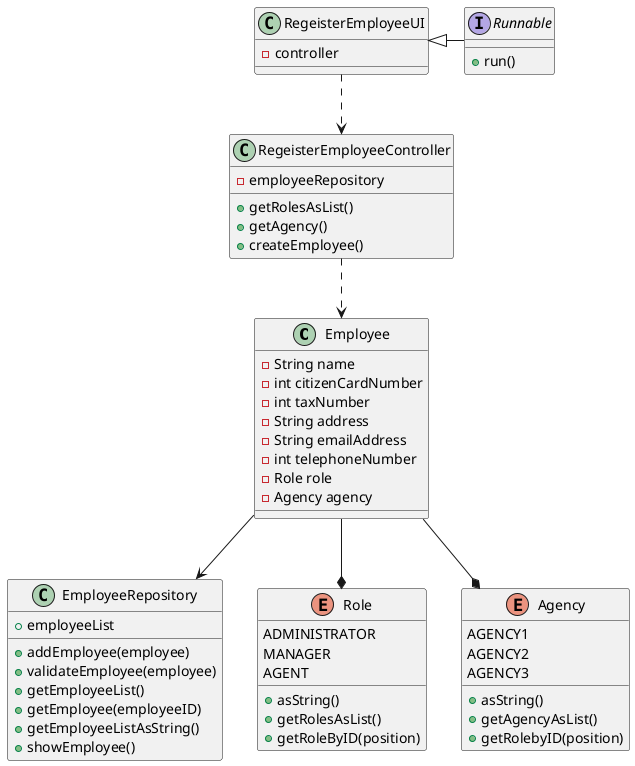 @startuml

class Employee {

    - String name
    - int citizenCardNumber
    - int taxNumber
    - String address
    - String emailAddress
    - int telephoneNumber
    - Role role
    - Agency agency


}

class RegeisterEmployeeUI {

    - controller


}

class RegeisterEmployeeController {

    - employeeRepository
    + getRolesAsList()
    + getAgency()
    + createEmployee()
}

class EmployeeRepository {

    + employeeList
    + addEmployee(employee)
    + validateEmployee(employee)
    + getEmployeeList()
    + getEmployee(employeeID)
    + getEmployeeListAsString()
    + showEmployee()
}

Enum Role {

    ADMINISTRATOR
    MANAGER
    AGENT
    + asString()
    + getRolesAsList()
    + getRoleByID(position)
}

Enum Agency {

    AGENCY1
    AGENCY2
    AGENCY3
    + asString()
    + getAgencyAsList()
    + getRolebyID(position)
}

Interface Runnable {
    + run()
}

Runnable -left-|> RegeisterEmployeeUI
RegeisterEmployeeUI ..> RegeisterEmployeeController
RegeisterEmployeeController ..> Employee
Employee --* Role
Employee --* Agency
Employee --> EmployeeRepository


@enduml